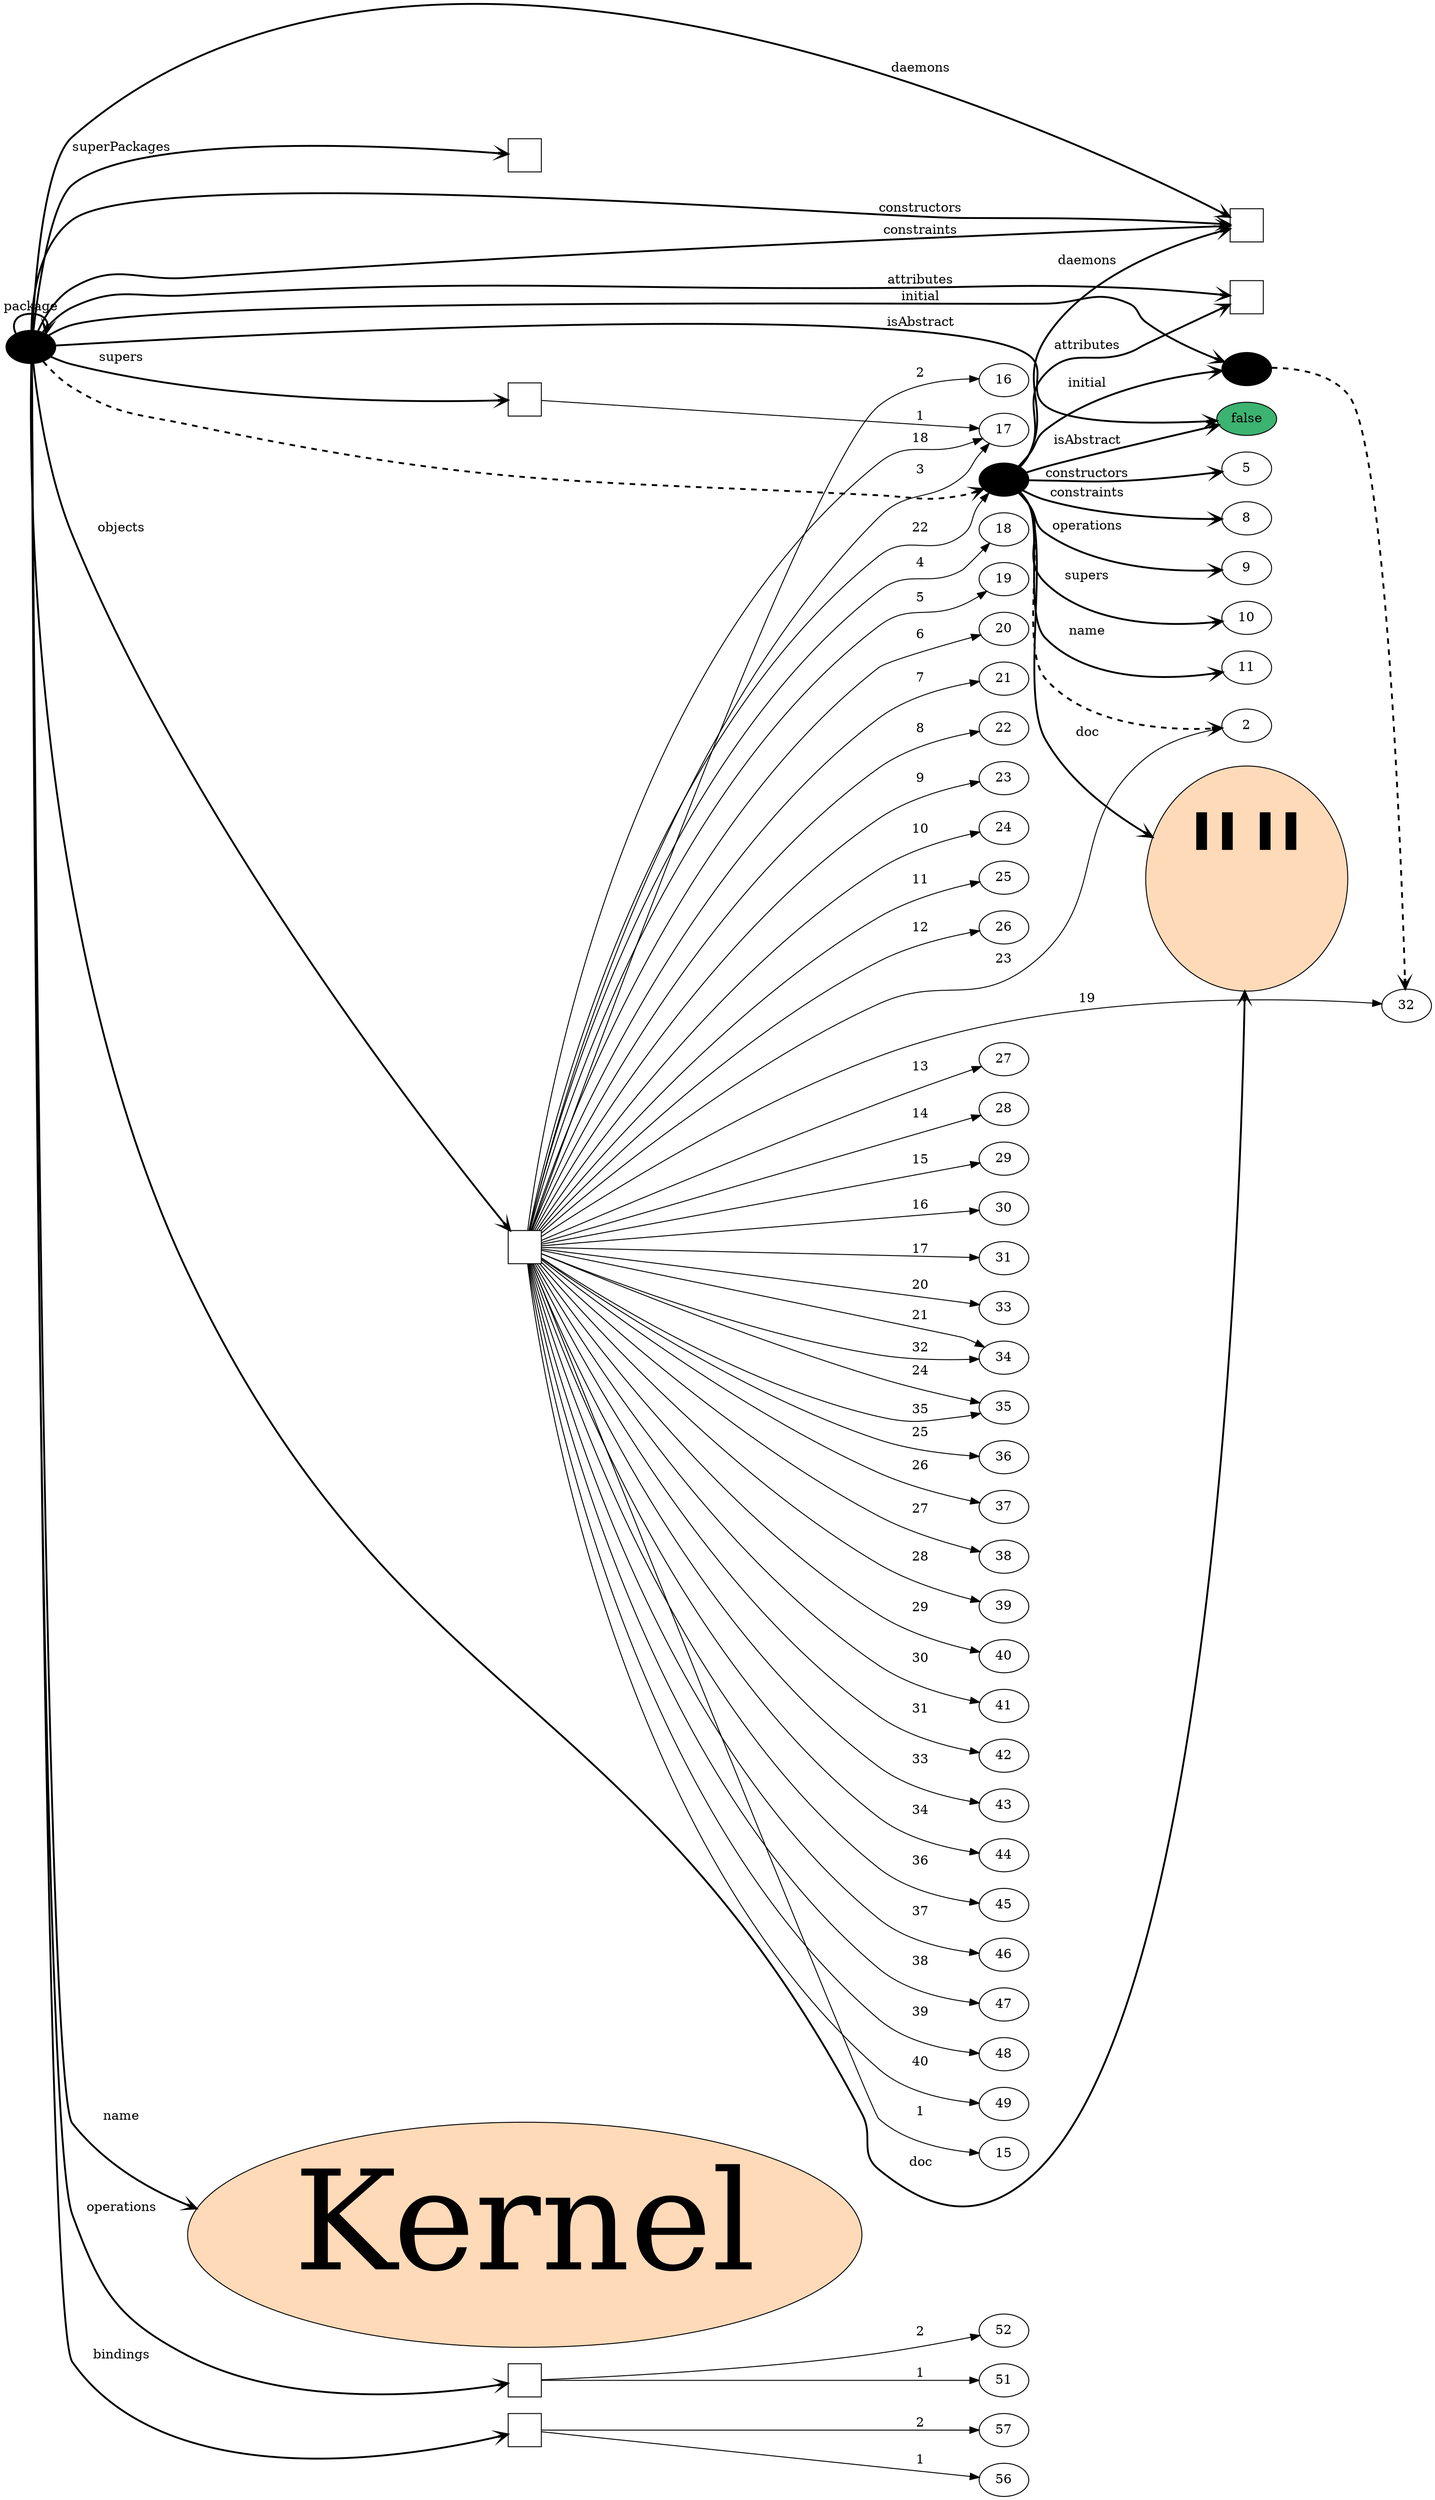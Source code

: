 digraph {
  rankdir="LR"
0[style=filled,fillcolor=black];
1[style=filled,fillcolor=black];
13[label="",shape=square];
3[label="",shape=square];
4[label=false,style=filled fillcolor="#3CB371"];
14[label="",shape=square];
6[label="",shape=square];
7[style=filled,fillcolor=black];
50[label="",shape=square];
53[label="",shape=square];
54[label=<<font point-size="150">Kernel</font>>,style=filled fillcolor="#FFDAB9"];
12[label=<<font point-size="150">""</font>>,style=filled fillcolor="#FFDAB9"];
55[label="",shape=square];
0 -> 1[penwidth="2" style=dashed arrowhead=vee];
1 -> 2[penwidth="2" style=dashed arrowhead=vee];
1 -> 3[penwidth="2" arrowhead=vee label=daemons];
1 -> 4[penwidth="2" arrowhead=vee label=isAbstract];
1 -> 5[penwidth="2" arrowhead=vee label=constructors];
1 -> 6[penwidth="2" arrowhead=vee label=attributes];
1 -> 7[penwidth="2" arrowhead=vee label=initial];
1 -> 8[penwidth="2" arrowhead=vee label=constraints];
1 -> 9[penwidth="2" arrowhead=vee label=operations];
1 -> 10[penwidth="2" arrowhead=vee label=supers];
1 -> 11[penwidth="2" arrowhead=vee label=name];
1 -> 12[penwidth="2" arrowhead=vee label=doc];
0 -> 13[penwidth="2" arrowhead=vee label=superPackages];
0 -> 3[penwidth="2" arrowhead=vee label=daemons];
0 -> 4[penwidth="2" arrowhead=vee label=isAbstract];
14 -> 15[label=1];
14 -> 16[label=2];
14 -> 17[label=3];
14 -> 18[label=4];
14 -> 19[label=5];
14 -> 20[label=6];
14 -> 21[label=7];
14 -> 22[label=8];
14 -> 23[label=9];
14 -> 24[label=10];
14 -> 25[label=11];
14 -> 26[label=12];
14 -> 27[label=13];
14 -> 28[label=14];
14 -> 29[label=15];
14 -> 30[label=16];
14 -> 31[label=17];
14 -> 17[label=18];
14 -> 32[label=19];
14 -> 33[label=20];
14 -> 34[label=21];
14 -> 1[label=22];
14 -> 2[label=23];
14 -> 35[label=24];
14 -> 36[label=25];
14 -> 37[label=26];
14 -> 38[label=27];
14 -> 39[label=28];
14 -> 40[label=29];
14 -> 41[label=30];
14 -> 42[label=31];
14 -> 34[label=32];
14 -> 43[label=33];
14 -> 44[label=34];
14 -> 35[label=35];
14 -> 45[label=36];
14 -> 46[label=37];
14 -> 47[label=38];
14 -> 48[label=39];
14 -> 49[label=40];
0 -> 14[penwidth="2" arrowhead=vee label=objects];
0 -> 3[penwidth="2" arrowhead=vee label=constructors];
0 -> 6[penwidth="2" arrowhead=vee label=attributes];
7 -> 32[penwidth="2" style=dashed arrowhead=vee];
0 -> 7[penwidth="2" arrowhead=vee label=initial];
0 -> 3[penwidth="2" arrowhead=vee label=constraints];
50 -> 51[label=1];
50 -> 52[label=2];
0 -> 50[penwidth="2" arrowhead=vee label=operations];
53 -> 17[label=1];
0 -> 53[penwidth="2" arrowhead=vee label=supers];
0 -> 54[penwidth="2" arrowhead=vee label=name];
0 -> 12[penwidth="2" arrowhead=vee label=doc];
0 -> 0[penwidth="2" arrowhead=vee label=package];
55 -> 56[label=1];
55 -> 57[label=2];
0 -> 55[penwidth="2" arrowhead=vee label=bindings];
}
